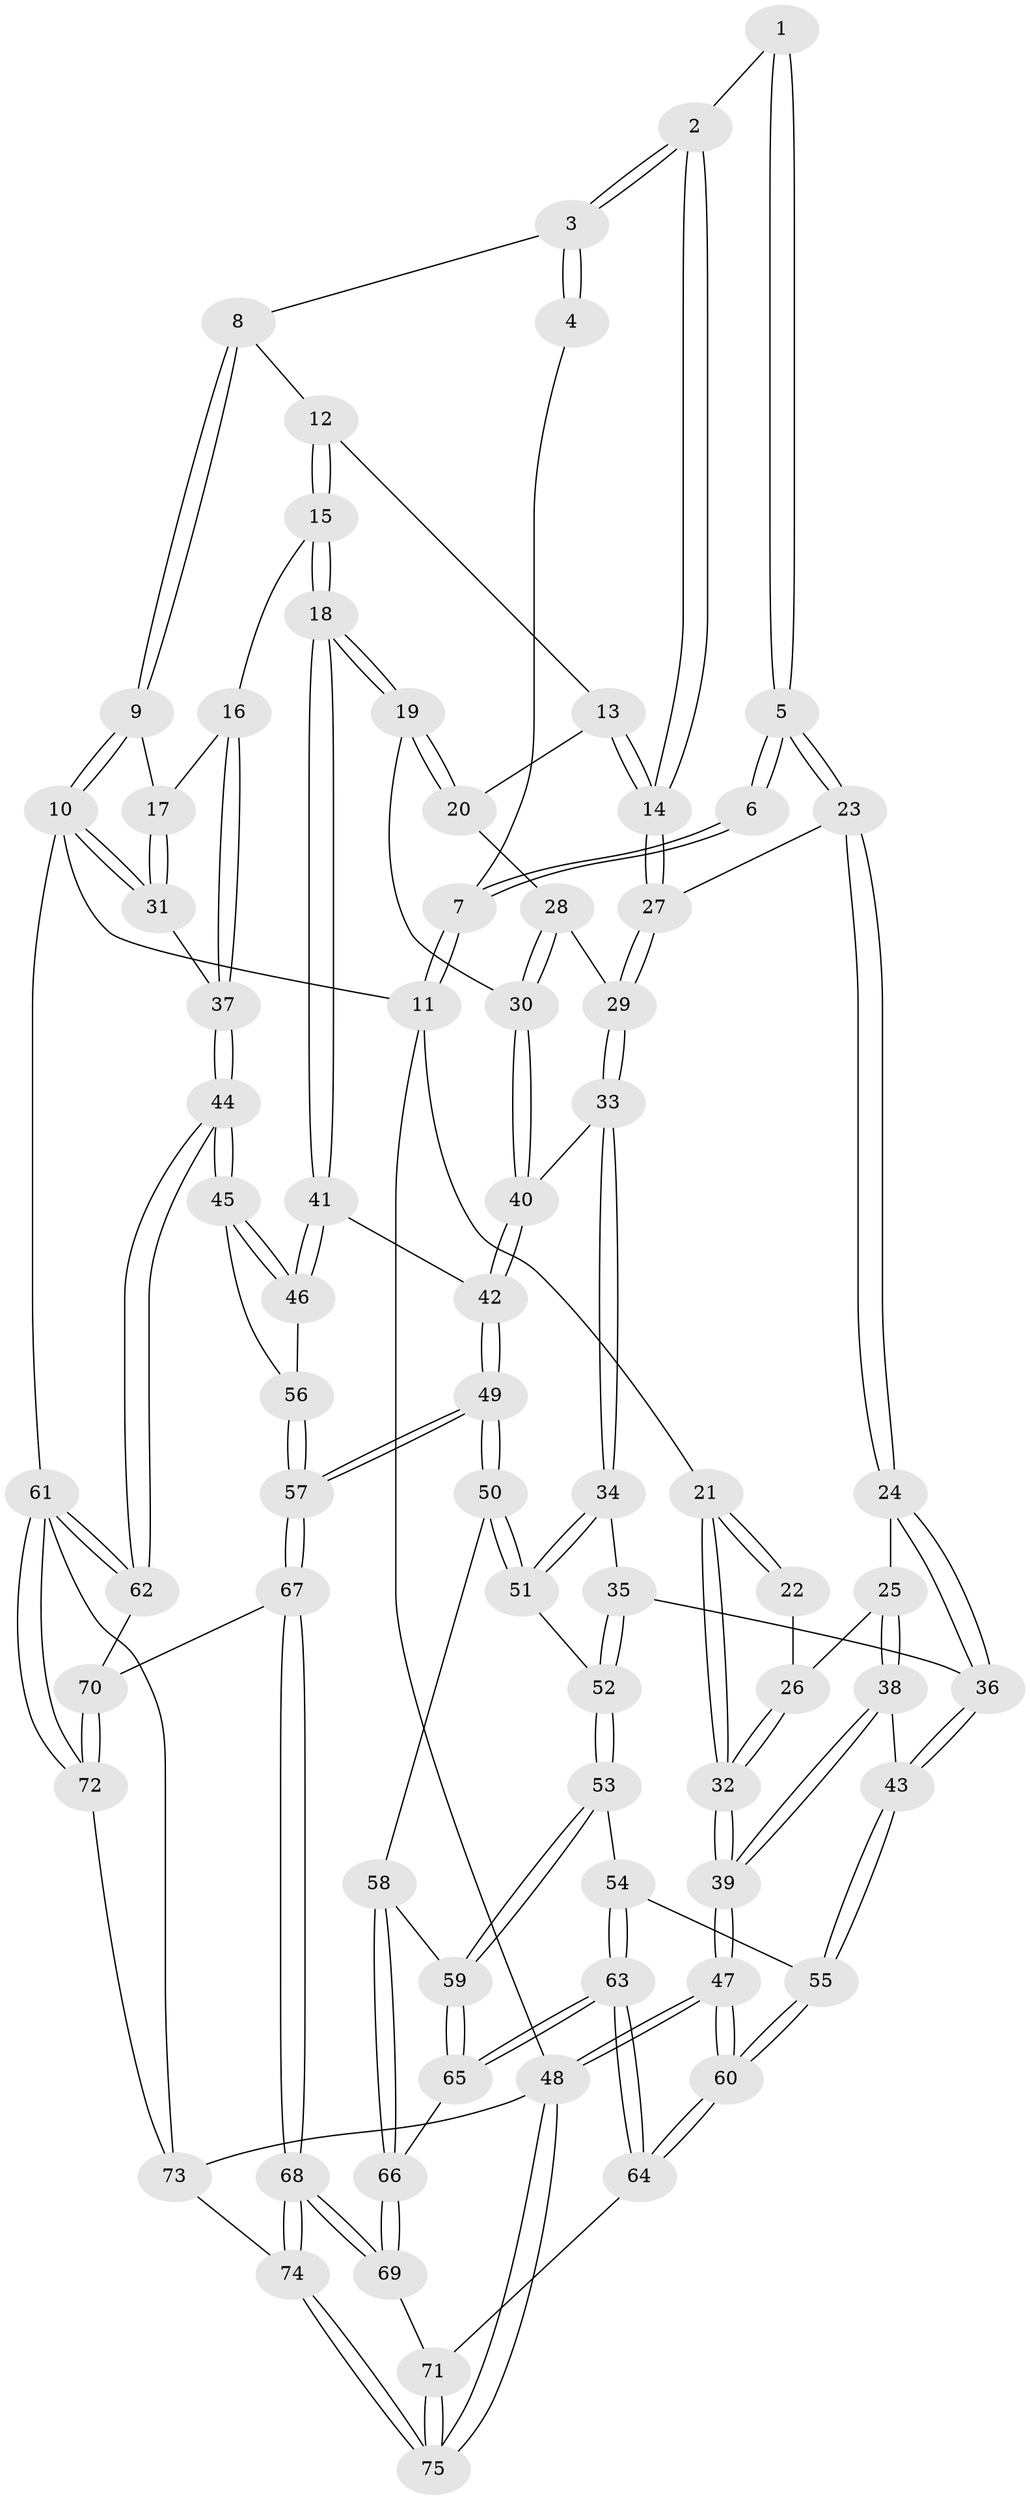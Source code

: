 // Generated by graph-tools (version 1.1) at 2025/11/02/27/25 16:11:55]
// undirected, 75 vertices, 184 edges
graph export_dot {
graph [start="1"]
  node [color=gray90,style=filled];
  1 [pos="+0.19213749181441991+0"];
  2 [pos="+0.2631039302550793+0.10552413899100538"];
  3 [pos="+0.37341374894002505+0"];
  4 [pos="+0.16753140442325942+0"];
  5 [pos="+0.18391193003447043+0.12282685748092093"];
  6 [pos="+0.1500212195585715+0.10274724996228395"];
  7 [pos="+0.10962303442479474+0"];
  8 [pos="+0.4305181539685339+0"];
  9 [pos="+0.9253794077839671+0"];
  10 [pos="+1+0"];
  11 [pos="+0+0"];
  12 [pos="+0.44820673831286445+0"];
  13 [pos="+0.4220660100043541+0.03183039810927394"];
  14 [pos="+0.2641674007108991+0.13019750155198928"];
  15 [pos="+0.68911467727135+0.16798367352705687"];
  16 [pos="+0.7295916019963055+0.13044213548441194"];
  17 [pos="+0.7703526008782844+0.06972880753040453"];
  18 [pos="+0.6800616597051556+0.184410718097531"];
  19 [pos="+0.6017162417046283+0.18035627443595384"];
  20 [pos="+0.45955453468682417+0.13685154953588183"];
  21 [pos="+0+0"];
  22 [pos="+0.12790485369421084+0.09610643362422415"];
  23 [pos="+0.2241010587343466+0.16654225797047292"];
  24 [pos="+0.19687718780781402+0.20382358693025832"];
  25 [pos="+0.16519986286507257+0.21053986682975845"];
  26 [pos="+0+0.18318066541706923"];
  27 [pos="+0.24521984540110436+0.16045470447269236"];
  28 [pos="+0.4578215698319617+0.13908379461219403"];
  29 [pos="+0.3545804879514246+0.2247520453494243"];
  30 [pos="+0.4680739597116277+0.26874063568835427"];
  31 [pos="+1+0.2469776592035103"];
  32 [pos="+0+0.195539220029005"];
  33 [pos="+0.38065562824074406+0.2978116659305163"];
  34 [pos="+0.37822374436858847+0.302329932046265"];
  35 [pos="+0.2225967736338141+0.34348312177944523"];
  36 [pos="+0.21134812797083682+0.3415408368954339"];
  37 [pos="+1+0.3544390446737113"];
  38 [pos="+0.0073582014210535965+0.37322931096813156"];
  39 [pos="+0+0.32522883948412"];
  40 [pos="+0.4486552082068267+0.2975525811227971"];
  41 [pos="+0.6843969024191437+0.27952331953282994"];
  42 [pos="+0.5172907717249531+0.3474830405216875"];
  43 [pos="+0.12759505852903136+0.4323376872569095"];
  44 [pos="+1+0.4934328562805443"];
  45 [pos="+0.9580256062367916+0.4652174226825766"];
  46 [pos="+0.7015404592156939+0.31322686978597164"];
  47 [pos="+0+0.7427935427019233"];
  48 [pos="+0+1"];
  49 [pos="+0.4751849249215921+0.513732468769695"];
  50 [pos="+0.46724698801936493+0.5132770788229304"];
  51 [pos="+0.37464879646083865+0.4211928080225492"];
  52 [pos="+0.32500611091501524+0.42809504591675146"];
  53 [pos="+0.23011145027251673+0.5121321693672465"];
  54 [pos="+0.17085218339818334+0.5050364020982402"];
  55 [pos="+0.1369629312118922+0.4564329549319494"];
  56 [pos="+0.5985269949231317+0.5437459451355346"];
  57 [pos="+0.5757543411204918+0.56913258989553"];
  58 [pos="+0.45530250316088583+0.52120367768574"];
  59 [pos="+0.29041970839324577+0.5574396889228009"];
  60 [pos="+0+0.7382105034579746"];
  61 [pos="+1+1"];
  62 [pos="+1+0.6089041595472041"];
  63 [pos="+0.1215676070251263+0.6884345981780716"];
  64 [pos="+0.055310917759037986+0.7537861342670107"];
  65 [pos="+0.29651954611877607+0.6747855554587294"];
  66 [pos="+0.34095284978603974+0.7042713165281963"];
  67 [pos="+0.5924426718067582+0.6239047894482773"];
  68 [pos="+0.4167389105990614+0.8258880544798988"];
  69 [pos="+0.39296873757604794+0.801141166808937"];
  70 [pos="+0.7390696714692395+0.7239364556414487"];
  71 [pos="+0.07977108383303504+0.7801463314922001"];
  72 [pos="+0.7163094436501278+0.8164887706552113"];
  73 [pos="+0.5235363126702176+1"];
  74 [pos="+0.4437312046707607+1"];
  75 [pos="+0.25531134484542073+1"];
  1 -- 2;
  1 -- 5;
  1 -- 5;
  2 -- 3;
  2 -- 3;
  2 -- 14;
  2 -- 14;
  3 -- 4;
  3 -- 4;
  3 -- 8;
  4 -- 7;
  5 -- 6;
  5 -- 6;
  5 -- 23;
  5 -- 23;
  6 -- 7;
  6 -- 7;
  7 -- 11;
  7 -- 11;
  8 -- 9;
  8 -- 9;
  8 -- 12;
  9 -- 10;
  9 -- 10;
  9 -- 17;
  10 -- 11;
  10 -- 31;
  10 -- 31;
  10 -- 61;
  11 -- 21;
  11 -- 48;
  12 -- 13;
  12 -- 15;
  12 -- 15;
  13 -- 14;
  13 -- 14;
  13 -- 20;
  14 -- 27;
  14 -- 27;
  15 -- 16;
  15 -- 18;
  15 -- 18;
  16 -- 17;
  16 -- 37;
  16 -- 37;
  17 -- 31;
  17 -- 31;
  18 -- 19;
  18 -- 19;
  18 -- 41;
  18 -- 41;
  19 -- 20;
  19 -- 20;
  19 -- 30;
  20 -- 28;
  21 -- 22;
  21 -- 22;
  21 -- 32;
  21 -- 32;
  22 -- 26;
  23 -- 24;
  23 -- 24;
  23 -- 27;
  24 -- 25;
  24 -- 36;
  24 -- 36;
  25 -- 26;
  25 -- 38;
  25 -- 38;
  26 -- 32;
  26 -- 32;
  27 -- 29;
  27 -- 29;
  28 -- 29;
  28 -- 30;
  28 -- 30;
  29 -- 33;
  29 -- 33;
  30 -- 40;
  30 -- 40;
  31 -- 37;
  32 -- 39;
  32 -- 39;
  33 -- 34;
  33 -- 34;
  33 -- 40;
  34 -- 35;
  34 -- 51;
  34 -- 51;
  35 -- 36;
  35 -- 52;
  35 -- 52;
  36 -- 43;
  36 -- 43;
  37 -- 44;
  37 -- 44;
  38 -- 39;
  38 -- 39;
  38 -- 43;
  39 -- 47;
  39 -- 47;
  40 -- 42;
  40 -- 42;
  41 -- 42;
  41 -- 46;
  41 -- 46;
  42 -- 49;
  42 -- 49;
  43 -- 55;
  43 -- 55;
  44 -- 45;
  44 -- 45;
  44 -- 62;
  44 -- 62;
  45 -- 46;
  45 -- 46;
  45 -- 56;
  46 -- 56;
  47 -- 48;
  47 -- 48;
  47 -- 60;
  47 -- 60;
  48 -- 75;
  48 -- 75;
  48 -- 73;
  49 -- 50;
  49 -- 50;
  49 -- 57;
  49 -- 57;
  50 -- 51;
  50 -- 51;
  50 -- 58;
  51 -- 52;
  52 -- 53;
  52 -- 53;
  53 -- 54;
  53 -- 59;
  53 -- 59;
  54 -- 55;
  54 -- 63;
  54 -- 63;
  55 -- 60;
  55 -- 60;
  56 -- 57;
  56 -- 57;
  57 -- 67;
  57 -- 67;
  58 -- 59;
  58 -- 66;
  58 -- 66;
  59 -- 65;
  59 -- 65;
  60 -- 64;
  60 -- 64;
  61 -- 62;
  61 -- 62;
  61 -- 72;
  61 -- 72;
  61 -- 73;
  62 -- 70;
  63 -- 64;
  63 -- 64;
  63 -- 65;
  63 -- 65;
  64 -- 71;
  65 -- 66;
  66 -- 69;
  66 -- 69;
  67 -- 68;
  67 -- 68;
  67 -- 70;
  68 -- 69;
  68 -- 69;
  68 -- 74;
  68 -- 74;
  69 -- 71;
  70 -- 72;
  70 -- 72;
  71 -- 75;
  71 -- 75;
  72 -- 73;
  73 -- 74;
  74 -- 75;
  74 -- 75;
}
